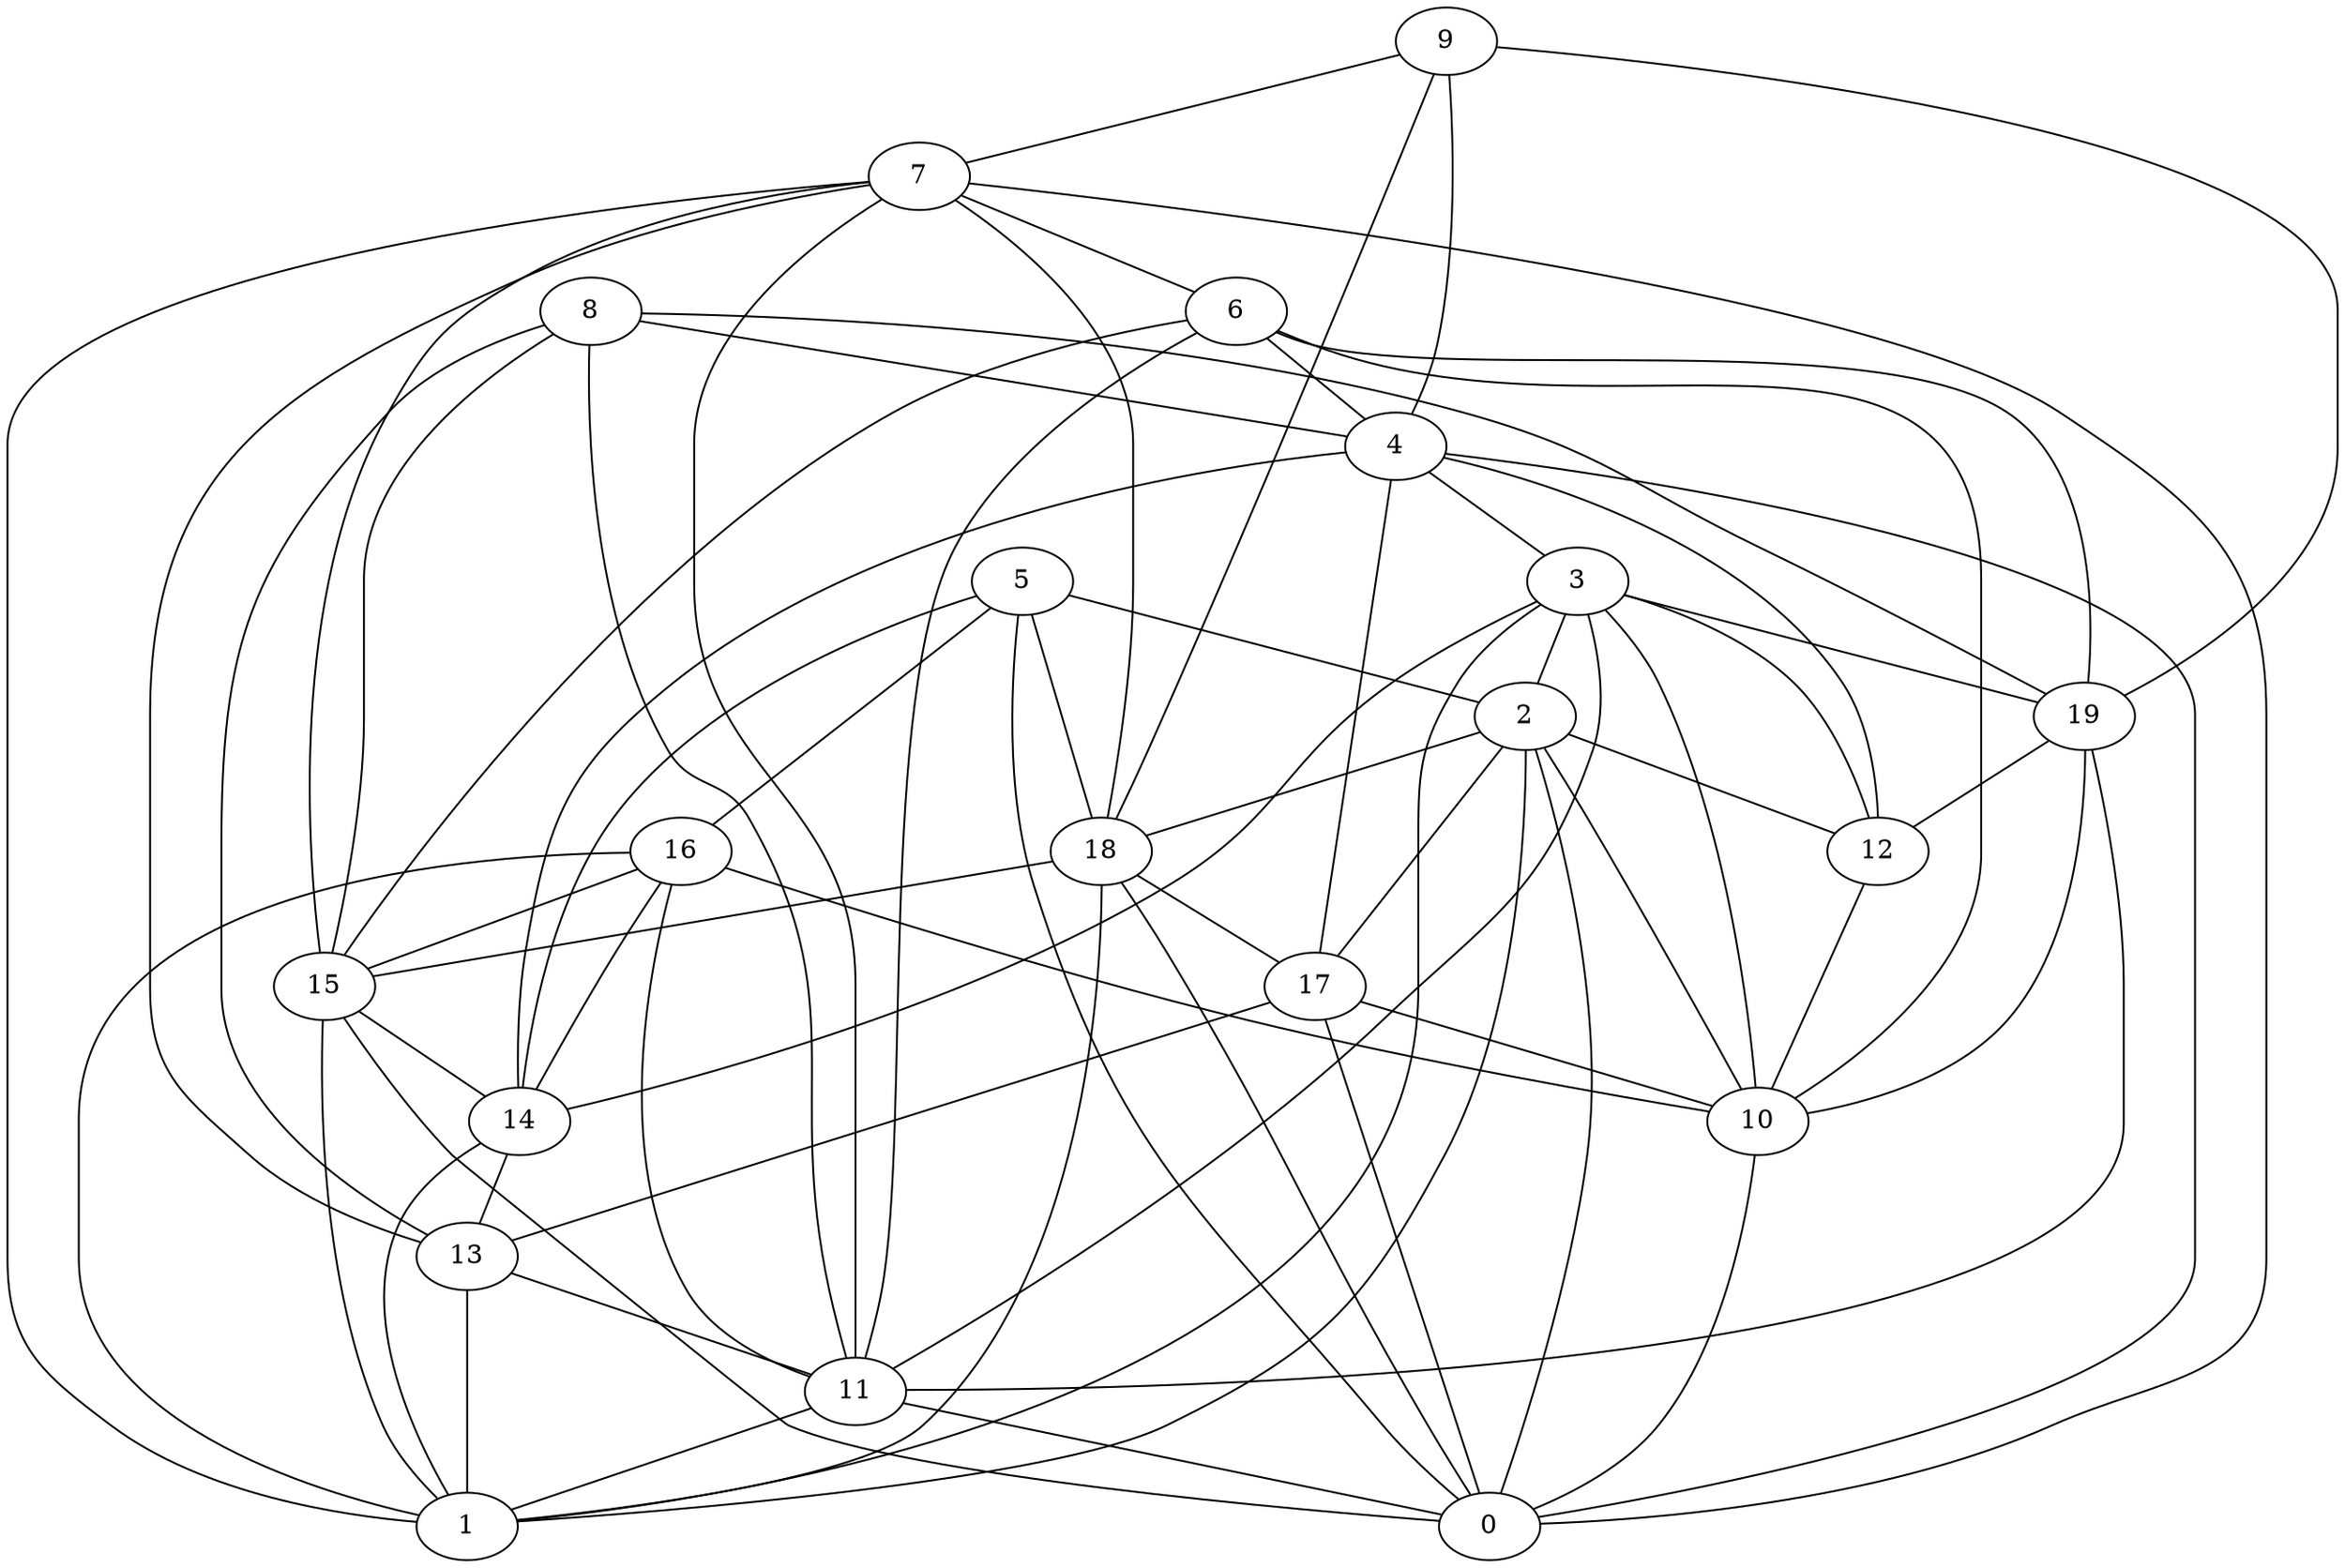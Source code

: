 digraph GG_graph {

subgraph G_graph {
edge [color = black]
"8" -> "11" [dir = none]
"8" -> "19" [dir = none]
"4" -> "0" [dir = none]
"4" -> "12" [dir = none]
"6" -> "11" [dir = none]
"6" -> "10" [dir = none]
"19" -> "11" [dir = none]
"19" -> "12" [dir = none]
"12" -> "10" [dir = none]
"2" -> "12" [dir = none]
"2" -> "17" [dir = none]
"2" -> "10" [dir = none]
"10" -> "0" [dir = none]
"9" -> "19" [dir = none]
"9" -> "4" [dir = none]
"5" -> "18" [dir = none]
"5" -> "14" [dir = none]
"5" -> "0" [dir = none]
"17" -> "0" [dir = none]
"17" -> "10" [dir = none]
"7" -> "13" [dir = none]
"7" -> "11" [dir = none]
"7" -> "15" [dir = none]
"7" -> "0" [dir = none]
"7" -> "1" [dir = none]
"15" -> "14" [dir = none]
"13" -> "1" [dir = none]
"13" -> "11" [dir = none]
"18" -> "1" [dir = none]
"18" -> "0" [dir = none]
"18" -> "17" [dir = none]
"14" -> "1" [dir = none]
"14" -> "13" [dir = none]
"3" -> "1" [dir = none]
"3" -> "14" [dir = none]
"3" -> "12" [dir = none]
"16" -> "10" [dir = none]
"16" -> "15" [dir = none]
"4" -> "3" [dir = none]
"16" -> "14" [dir = none]
"7" -> "6" [dir = none]
"6" -> "19" [dir = none]
"6" -> "15" [dir = none]
"16" -> "1" [dir = none]
"7" -> "18" [dir = none]
"3" -> "11" [dir = none]
"2" -> "1" [dir = none]
"8" -> "15" [dir = none]
"19" -> "10" [dir = none]
"2" -> "18" [dir = none]
"6" -> "4" [dir = none]
"3" -> "10" [dir = none]
"3" -> "19" [dir = none]
"5" -> "2" [dir = none]
"11" -> "1" [dir = none]
"8" -> "4" [dir = none]
"15" -> "0" [dir = none]
"9" -> "7" [dir = none]
"11" -> "0" [dir = none]
"16" -> "11" [dir = none]
"2" -> "0" [dir = none]
"3" -> "2" [dir = none]
"4" -> "14" [dir = none]
"18" -> "15" [dir = none]
"15" -> "1" [dir = none]
"5" -> "16" [dir = none]
"4" -> "17" [dir = none]
"8" -> "13" [dir = none]
"9" -> "18" [dir = none]
"17" -> "13" [dir = none]
}

}
